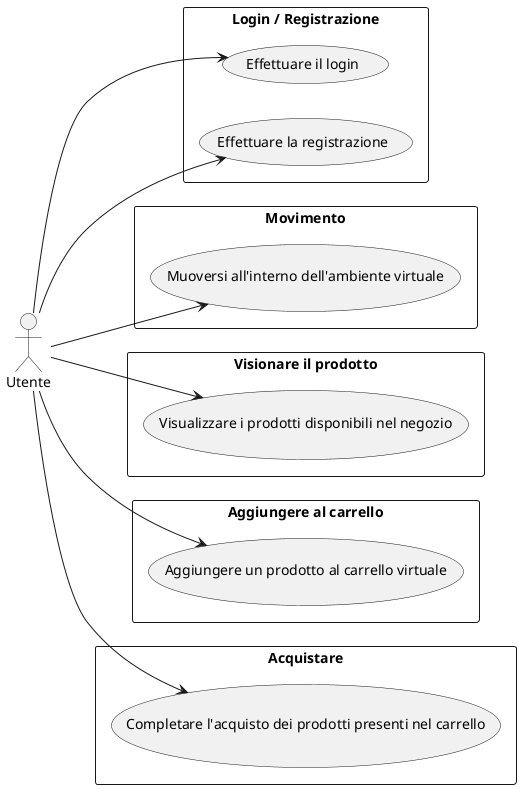 @startuml useCase
left to right direction

actor Utente as U

rectangle "Login / Registrazione" {
U --> (Effettuare il login)
U --> (Effettuare la registrazione)
}

rectangle "Movimento" {
U --> (Muoversi all'interno dell'ambiente virtuale)
}

rectangle "Visionare il prodotto" {
U --> (Visualizzare i prodotti disponibili nel negozio)
}

rectangle "Aggiungere al carrello" {
U --> (Aggiungere un prodotto al carrello virtuale)
}

rectangle "Acquistare" {
U --> (Completare l'acquisto dei prodotti presenti nel carrello)
}

@enduml